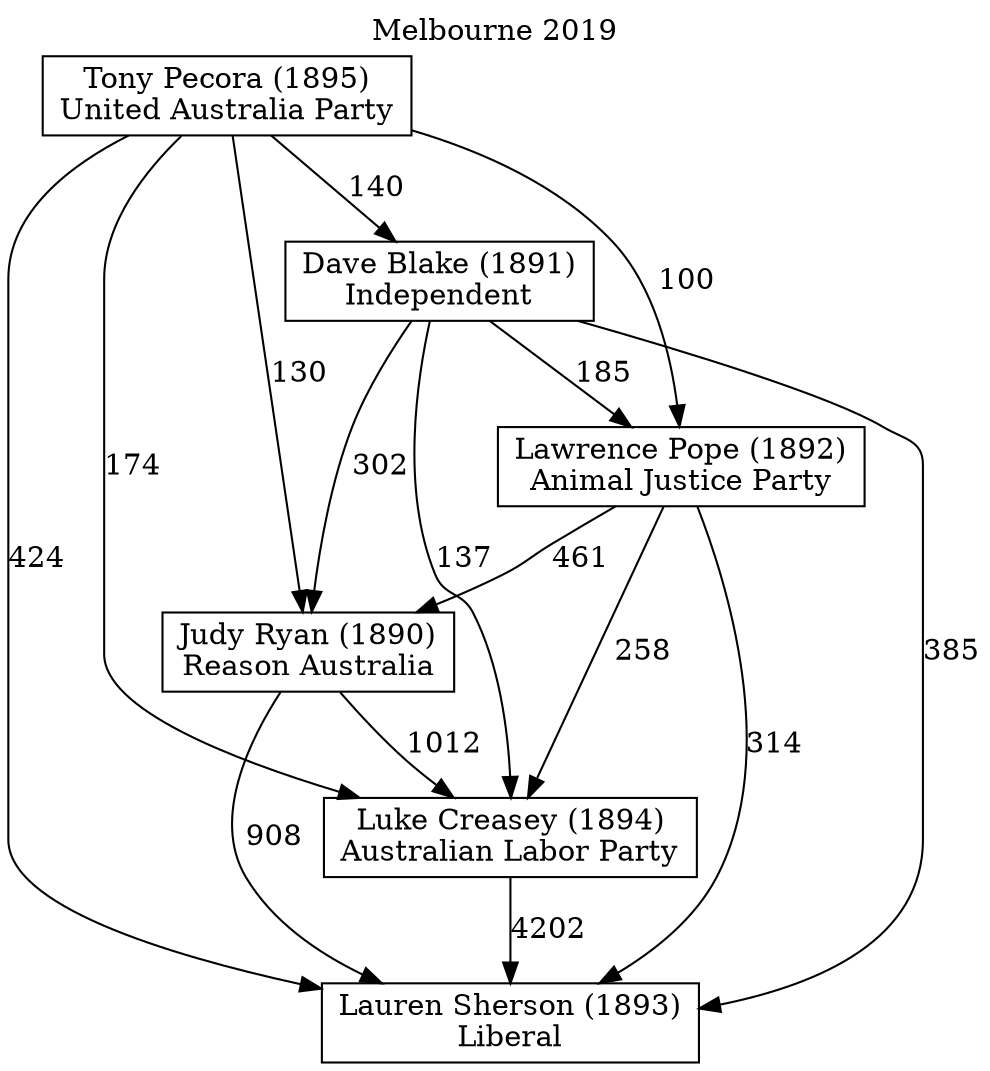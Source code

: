 // House preference flow
digraph "Lauren Sherson (1893)_Melbourne_2019" {
	graph [label="Melbourne 2019" labelloc=t mclimit=2]
	node [shape=box]
	"Lauren Sherson (1893)" [label="Lauren Sherson (1893)
Liberal"]
	"Luke Creasey (1894)" [label="Luke Creasey (1894)
Australian Labor Party"]
	"Judy Ryan (1890)" [label="Judy Ryan (1890)
Reason Australia"]
	"Lawrence Pope (1892)" [label="Lawrence Pope (1892)
Animal Justice Party"]
	"Dave Blake (1891)" [label="Dave Blake (1891)
Independent"]
	"Tony Pecora (1895)" [label="Tony Pecora (1895)
United Australia Party"]
	"Luke Creasey (1894)" -> "Lauren Sherson (1893)" [label=4202]
	"Judy Ryan (1890)" -> "Luke Creasey (1894)" [label=1012]
	"Lawrence Pope (1892)" -> "Judy Ryan (1890)" [label=461]
	"Dave Blake (1891)" -> "Lawrence Pope (1892)" [label=185]
	"Tony Pecora (1895)" -> "Dave Blake (1891)" [label=140]
	"Judy Ryan (1890)" -> "Lauren Sherson (1893)" [label=908]
	"Lawrence Pope (1892)" -> "Lauren Sherson (1893)" [label=314]
	"Dave Blake (1891)" -> "Lauren Sherson (1893)" [label=385]
	"Tony Pecora (1895)" -> "Lauren Sherson (1893)" [label=424]
	"Tony Pecora (1895)" -> "Lawrence Pope (1892)" [label=100]
	"Dave Blake (1891)" -> "Judy Ryan (1890)" [label=302]
	"Tony Pecora (1895)" -> "Judy Ryan (1890)" [label=130]
	"Lawrence Pope (1892)" -> "Luke Creasey (1894)" [label=258]
	"Dave Blake (1891)" -> "Luke Creasey (1894)" [label=137]
	"Tony Pecora (1895)" -> "Luke Creasey (1894)" [label=174]
}
